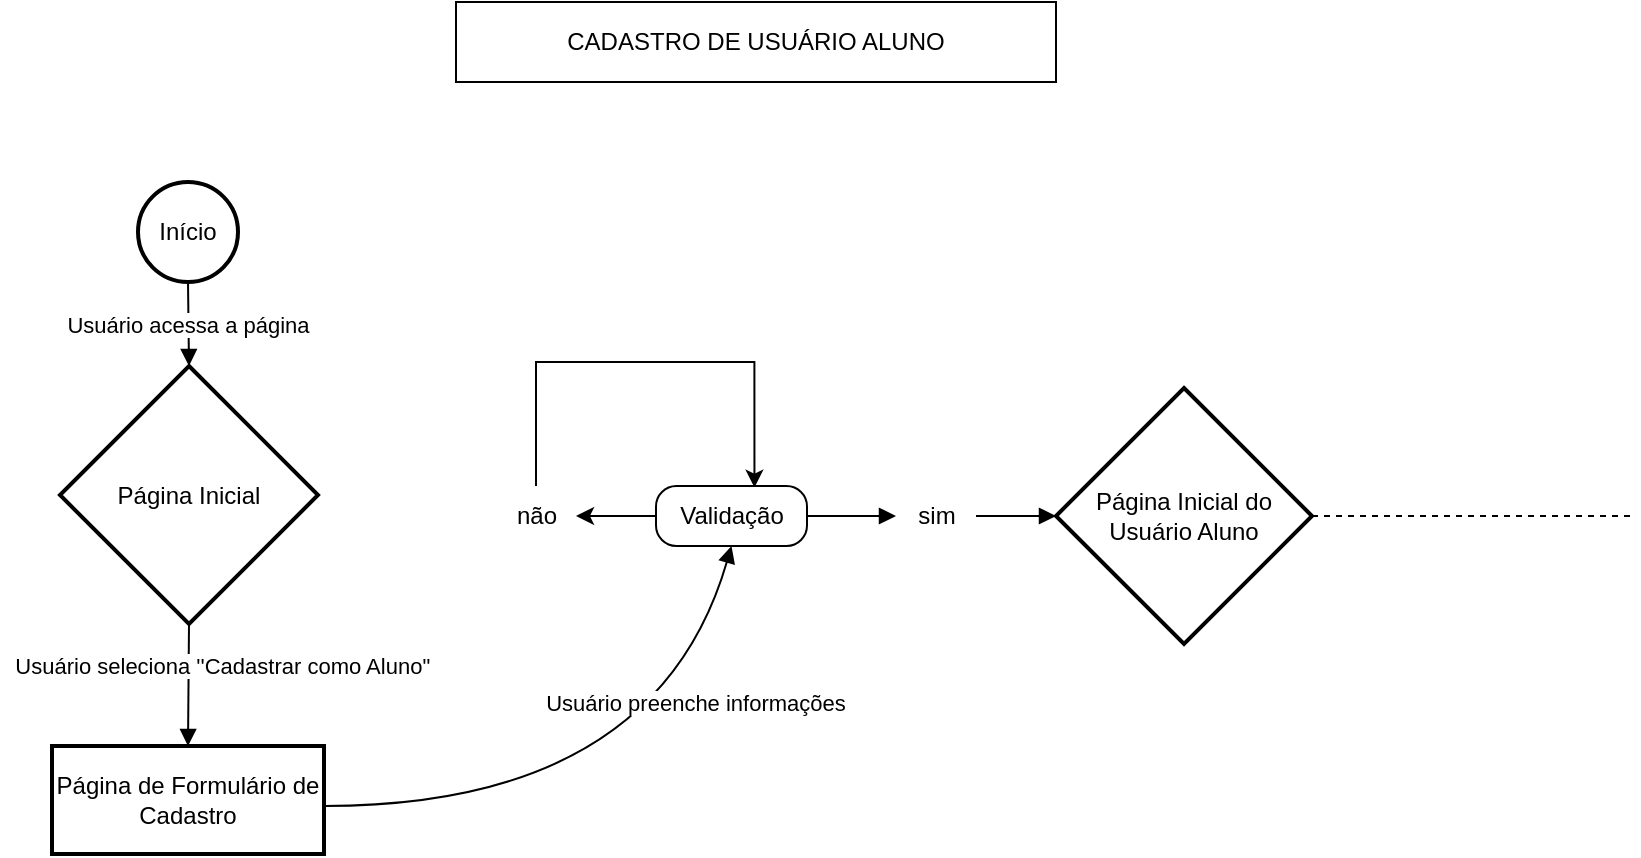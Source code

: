 <mxfile version="26.2.5" pages="5">
  <diagram name="Cadastro de Aluno" id="Kxj-sncLvuSgpgrLd5fi">
    <mxGraphModel dx="875" dy="435" grid="1" gridSize="10" guides="1" tooltips="1" connect="1" arrows="1" fold="1" page="1" pageScale="1" pageWidth="827" pageHeight="1169" math="0" shadow="0">
      <root>
        <mxCell id="0" />
        <mxCell id="1" parent="0" />
        <mxCell id="2" value="Início" style="ellipse;aspect=fixed;strokeWidth=2;whiteSpace=wrap;" parent="1" vertex="1">
          <mxGeometry x="81" y="110" width="50" height="50" as="geometry" />
        </mxCell>
        <mxCell id="3" value="Página Inicial" style="rhombus;strokeWidth=2;whiteSpace=wrap;" parent="1" vertex="1">
          <mxGeometry x="42" y="202" width="129" height="129" as="geometry" />
        </mxCell>
        <mxCell id="4" value="Página de Formulário de Cadastro" style="whiteSpace=wrap;strokeWidth=2;" parent="1" vertex="1">
          <mxGeometry x="38" y="392" width="136" height="54" as="geometry" />
        </mxCell>
        <mxCell id="5" value="Página Inicial do Usuário Aluno" style="rhombus;strokeWidth=2;whiteSpace=wrap;" parent="1" vertex="1">
          <mxGeometry x="540" y="213" width="128" height="128" as="geometry" />
        </mxCell>
        <mxCell id="10" value="Usuário acessa a página" style="curved=1;startArrow=none;endArrow=block;exitX=0.5;exitY=1;entryX=0.5;entryY=0;" parent="1" source="2" target="3" edge="1">
          <mxGeometry relative="1" as="geometry">
            <Array as="points" />
          </mxGeometry>
        </mxCell>
        <mxCell id="11" value="  Usuário seleciona &#39;&#39;Cadastrar como Aluno&quot;" style="curved=1;startArrow=none;endArrow=block;exitX=0.5;exitY=1;entryX=0.5;entryY=0;exitDx=0;exitDy=0;entryDx=0;entryDy=0;" parent="1" source="3" target="4" edge="1">
          <mxGeometry x="-0.323" y="14" relative="1" as="geometry">
            <Array as="points" />
            <mxPoint as="offset" />
          </mxGeometry>
        </mxCell>
        <mxCell id="1JzqEaPt0f89XTtrBWNc-18" value="" style="curved=1;startArrow=none;endArrow=block;entryX=0.5;entryY=1;entryDx=0;entryDy=0;" edge="1" parent="1" target="1JzqEaPt0f89XTtrBWNc-16">
          <mxGeometry x="-0.729" y="1" relative="1" as="geometry">
            <Array as="points">
              <mxPoint x="340" y="422" />
            </Array>
            <mxPoint x="174" y="422" as="sourcePoint" />
            <mxPoint x="340" y="342" as="targetPoint" />
            <mxPoint as="offset" />
          </mxGeometry>
        </mxCell>
        <mxCell id="1JzqEaPt0f89XTtrBWNc-32" style="edgeStyle=orthogonalEdgeStyle;rounded=0;orthogonalLoop=1;jettySize=auto;html=1;entryX=0.652;entryY=0.027;entryDx=0;entryDy=0;entryPerimeter=0;" edge="1" parent="1" source="1JzqEaPt0f89XTtrBWNc-35" target="1JzqEaPt0f89XTtrBWNc-16">
          <mxGeometry relative="1" as="geometry">
            <mxPoint x="410" y="230" as="targetPoint" />
            <mxPoint x="350" y="230" as="sourcePoint" />
            <Array as="points">
              <mxPoint x="280" y="277" />
              <mxPoint x="280" y="200" />
              <mxPoint x="389" y="200" />
            </Array>
          </mxGeometry>
        </mxCell>
        <mxCell id="1JzqEaPt0f89XTtrBWNc-38" style="edgeStyle=orthogonalEdgeStyle;rounded=0;orthogonalLoop=1;jettySize=auto;html=1;exitX=0;exitY=0.5;exitDx=0;exitDy=0;" edge="1" parent="1" source="1JzqEaPt0f89XTtrBWNc-16" target="1JzqEaPt0f89XTtrBWNc-35">
          <mxGeometry relative="1" as="geometry" />
        </mxCell>
        <mxCell id="1JzqEaPt0f89XTtrBWNc-16" value="Validação" style="rounded=1;whiteSpace=wrap;html=1;arcSize=34;" vertex="1" parent="1">
          <mxGeometry x="340" y="262" width="75.5" height="30" as="geometry" />
        </mxCell>
        <mxCell id="12" value="Usuário preenche informações" style="startArrow=none;endArrow=block;entryX=0;entryY=0.5;entryDx=0;entryDy=0;exitX=1;exitY=0.5;exitDx=0;exitDy=0;" parent="1" source="1JzqEaPt0f89XTtrBWNc-33" target="5" edge="1">
          <mxGeometry x="-1" y="-168" relative="1" as="geometry">
            <mxPoint x="157" y="682" as="sourcePoint" />
            <mxPoint x="89" y="752" as="targetPoint" />
            <mxPoint x="-140" y="-75" as="offset" />
          </mxGeometry>
        </mxCell>
        <mxCell id="1JzqEaPt0f89XTtrBWNc-26" value="CADASTRO DE USUÁRIO ALUNO" style="rounded=0;whiteSpace=wrap;html=1;" vertex="1" parent="1">
          <mxGeometry x="240" y="20" width="300" height="40" as="geometry" />
        </mxCell>
        <mxCell id="1JzqEaPt0f89XTtrBWNc-34" value="" style="startArrow=none;endArrow=block;exitX=1;exitY=0.5;exitDx=0;exitDy=0;" edge="1" parent="1" source="1JzqEaPt0f89XTtrBWNc-16" target="1JzqEaPt0f89XTtrBWNc-33">
          <mxGeometry x="-1" y="-142" relative="1" as="geometry">
            <mxPoint x="416" y="277" as="sourcePoint" />
            <mxPoint x="510" y="277" as="targetPoint" />
            <mxPoint x="-95" y="-37" as="offset" />
          </mxGeometry>
        </mxCell>
        <mxCell id="1JzqEaPt0f89XTtrBWNc-33" value="sim" style="text;html=1;align=center;verticalAlign=middle;resizable=0;points=[];autosize=1;strokeColor=none;fillColor=none;" vertex="1" parent="1">
          <mxGeometry x="460" y="262" width="40" height="30" as="geometry" />
        </mxCell>
        <mxCell id="1JzqEaPt0f89XTtrBWNc-35" value="não" style="text;html=1;align=center;verticalAlign=middle;resizable=0;points=[];autosize=1;strokeColor=none;fillColor=none;" vertex="1" parent="1">
          <mxGeometry x="260" y="262" width="40" height="30" as="geometry" />
        </mxCell>
        <mxCell id="1JzqEaPt0f89XTtrBWNc-39" value="" style="endArrow=none;dashed=1;html=1;rounded=0;exitX=1;exitY=0.5;exitDx=0;exitDy=0;" edge="1" parent="1" source="5">
          <mxGeometry width="50" height="50" relative="1" as="geometry">
            <mxPoint x="680" y="280" as="sourcePoint" />
            <mxPoint x="830" y="277" as="targetPoint" />
          </mxGeometry>
        </mxCell>
      </root>
    </mxGraphModel>
  </diagram>
  <diagram id="wWL2TRv_bGHHRniBf4mK" name="Inscrição em Projeto (Aluno)">
    <mxGraphModel dx="955" dy="475" grid="1" gridSize="10" guides="1" tooltips="1" connect="1" arrows="1" fold="1" page="1" pageScale="1" pageWidth="827" pageHeight="1169" math="0" shadow="0">
      <root>
        <mxCell id="0" />
        <mxCell id="1" parent="0" />
        <mxCell id="kNd7Pl2Y7C9tZ3G847ne-2" value="" style="endArrow=none;dashed=1;html=1;rounded=0;" edge="1" parent="1">
          <mxGeometry width="50" height="50" relative="1" as="geometry">
            <mxPoint x="140" y="160" as="sourcePoint" />
            <mxPoint x="140" y="120" as="targetPoint" />
          </mxGeometry>
        </mxCell>
        <mxCell id="kNd7Pl2Y7C9tZ3G847ne-6" value="" style="edgeStyle=orthogonalEdgeStyle;rounded=0;orthogonalLoop=1;jettySize=auto;html=1;" edge="1" parent="1" source="kNd7Pl2Y7C9tZ3G847ne-3">
          <mxGeometry relative="1" as="geometry">
            <mxPoint x="140" y="210" as="targetPoint" />
          </mxGeometry>
        </mxCell>
        <mxCell id="kNd7Pl2Y7C9tZ3G847ne-3" value="Aluno faz login" style="text;html=1;align=center;verticalAlign=middle;resizable=0;points=[];autosize=1;strokeColor=none;fillColor=none;" vertex="1" parent="1">
          <mxGeometry x="90" y="160" width="100" height="30" as="geometry" />
        </mxCell>
        <mxCell id="kNd7Pl2Y7C9tZ3G847ne-9" value="" style="edgeStyle=orthogonalEdgeStyle;rounded=0;orthogonalLoop=1;jettySize=auto;html=1;" edge="1" parent="1" source="kNd7Pl2Y7C9tZ3G847ne-10" target="kNd7Pl2Y7C9tZ3G847ne-8">
          <mxGeometry relative="1" as="geometry" />
        </mxCell>
        <mxCell id="kNd7Pl2Y7C9tZ3G847ne-7" value="Página Inicial do Usuário Aluno" style="rounded=0;whiteSpace=wrap;html=1;" vertex="1" parent="1">
          <mxGeometry x="80" y="210" width="120" height="60" as="geometry" />
        </mxCell>
        <mxCell id="kNd7Pl2Y7C9tZ3G847ne-16" value="" style="edgeStyle=orthogonalEdgeStyle;rounded=0;orthogonalLoop=1;jettySize=auto;html=1;" edge="1" parent="1" source="kNd7Pl2Y7C9tZ3G847ne-8" target="kNd7Pl2Y7C9tZ3G847ne-14">
          <mxGeometry relative="1" as="geometry" />
        </mxCell>
        <mxCell id="kNd7Pl2Y7C9tZ3G847ne-8" value="Página de Projetos" style="whiteSpace=wrap;html=1;rounded=0;" vertex="1" parent="1">
          <mxGeometry x="80" y="350" width="120" height="60" as="geometry" />
        </mxCell>
        <mxCell id="kNd7Pl2Y7C9tZ3G847ne-11" value="" style="edgeStyle=orthogonalEdgeStyle;rounded=0;orthogonalLoop=1;jettySize=auto;html=1;" edge="1" parent="1" source="kNd7Pl2Y7C9tZ3G847ne-7" target="kNd7Pl2Y7C9tZ3G847ne-10">
          <mxGeometry relative="1" as="geometry">
            <mxPoint x="140" y="270" as="sourcePoint" />
            <mxPoint x="140" y="350" as="targetPoint" />
          </mxGeometry>
        </mxCell>
        <mxCell id="kNd7Pl2Y7C9tZ3G847ne-10" value="Aluno clica em &quot;Projetos&quot;" style="text;html=1;align=center;verticalAlign=middle;resizable=0;points=[];autosize=1;strokeColor=none;fillColor=none;" vertex="1" parent="1">
          <mxGeometry x="60" y="290" width="160" height="30" as="geometry" />
        </mxCell>
        <mxCell id="kNd7Pl2Y7C9tZ3G847ne-18" value="" style="edgeStyle=orthogonalEdgeStyle;rounded=0;orthogonalLoop=1;jettySize=auto;html=1;" edge="1" parent="1" source="kNd7Pl2Y7C9tZ3G847ne-14" target="kNd7Pl2Y7C9tZ3G847ne-17">
          <mxGeometry relative="1" as="geometry" />
        </mxCell>
        <mxCell id="kNd7Pl2Y7C9tZ3G847ne-14" value="Aluno seleciona um projeto na lista" style="text;strokeColor=none;align=center;fillColor=none;html=1;verticalAlign=middle;whiteSpace=wrap;rounded=0;" vertex="1" parent="1">
          <mxGeometry x="85" y="450" width="110" height="30" as="geometry" />
        </mxCell>
        <mxCell id="kNd7Pl2Y7C9tZ3G847ne-20" value="" style="edgeStyle=orthogonalEdgeStyle;rounded=0;orthogonalLoop=1;jettySize=auto;html=1;" edge="1" parent="1" source="kNd7Pl2Y7C9tZ3G847ne-17" target="kNd7Pl2Y7C9tZ3G847ne-19">
          <mxGeometry relative="1" as="geometry" />
        </mxCell>
        <mxCell id="kNd7Pl2Y7C9tZ3G847ne-17" value="Página do projeto" style="whiteSpace=wrap;html=1;" vertex="1" parent="1">
          <mxGeometry x="290" y="435" width="120" height="60" as="geometry" />
        </mxCell>
        <mxCell id="kNd7Pl2Y7C9tZ3G847ne-22" style="edgeStyle=orthogonalEdgeStyle;rounded=0;orthogonalLoop=1;jettySize=auto;html=1;entryX=0.5;entryY=1;entryDx=0;entryDy=0;" edge="1" parent="1" source="kNd7Pl2Y7C9tZ3G847ne-19" target="kNd7Pl2Y7C9tZ3G847ne-21">
          <mxGeometry relative="1" as="geometry" />
        </mxCell>
        <mxCell id="kNd7Pl2Y7C9tZ3G847ne-19" value="Aluno clica em &quot;Inscrever-se&quot;" style="text;html=1;align=center;verticalAlign=middle;resizable=0;points=[];autosize=1;strokeColor=none;fillColor=none;" vertex="1" parent="1">
          <mxGeometry x="260" y="380" width="180" height="30" as="geometry" />
        </mxCell>
        <mxCell id="kNd7Pl2Y7C9tZ3G847ne-26" value="" style="edgeStyle=orthogonalEdgeStyle;rounded=0;orthogonalLoop=1;jettySize=auto;html=1;" edge="1" parent="1" source="kNd7Pl2Y7C9tZ3G847ne-27" target="kNd7Pl2Y7C9tZ3G847ne-25">
          <mxGeometry relative="1" as="geometry" />
        </mxCell>
        <mxCell id="kNd7Pl2Y7C9tZ3G847ne-30" value="" style="edgeStyle=orthogonalEdgeStyle;rounded=0;orthogonalLoop=1;jettySize=auto;html=1;" edge="1" parent="1" source="kNd7Pl2Y7C9tZ3G847ne-21" target="kNd7Pl2Y7C9tZ3G847ne-29">
          <mxGeometry relative="1" as="geometry">
            <Array as="points">
              <mxPoint x="298" y="250" />
              <mxPoint x="298" y="250" />
            </Array>
          </mxGeometry>
        </mxCell>
        <mxCell id="kNd7Pl2Y7C9tZ3G847ne-21" value="validação&lt;div&gt;&lt;br&gt;&lt;/div&gt;&lt;div&gt;Instituição do aluno é compatível com o projeto?&lt;/div&gt;" style="rounded=1;whiteSpace=wrap;html=1;" vertex="1" parent="1">
          <mxGeometry x="277.5" y="275" width="145" height="60" as="geometry" />
        </mxCell>
        <mxCell id="kNd7Pl2Y7C9tZ3G847ne-24" value="" style="endArrow=none;dashed=1;html=1;dashPattern=1 3;strokeWidth=2;rounded=0;" edge="1" parent="1">
          <mxGeometry width="50" height="50" relative="1" as="geometry">
            <mxPoint x="300" y="300" as="sourcePoint" />
            <mxPoint x="400" y="300" as="targetPoint" />
          </mxGeometry>
        </mxCell>
        <mxCell id="kNd7Pl2Y7C9tZ3G847ne-25" value="Página do projeto com acesso as informações" style="whiteSpace=wrap;html=1;rounded=1;" vertex="1" parent="1">
          <mxGeometry x="550" y="275" width="120" height="60" as="geometry" />
        </mxCell>
        <mxCell id="kNd7Pl2Y7C9tZ3G847ne-28" value="" style="edgeStyle=orthogonalEdgeStyle;rounded=0;orthogonalLoop=1;jettySize=auto;html=1;" edge="1" parent="1" source="kNd7Pl2Y7C9tZ3G847ne-21" target="kNd7Pl2Y7C9tZ3G847ne-27">
          <mxGeometry relative="1" as="geometry">
            <mxPoint x="350" y="275" as="sourcePoint" />
            <mxPoint x="350" y="195" as="targetPoint" />
          </mxGeometry>
        </mxCell>
        <mxCell id="kNd7Pl2Y7C9tZ3G847ne-27" value="sim" style="text;html=1;align=center;verticalAlign=middle;resizable=0;points=[];autosize=1;strokeColor=none;fillColor=none;" vertex="1" parent="1">
          <mxGeometry x="470" y="290" width="40" height="30" as="geometry" />
        </mxCell>
        <mxCell id="kNd7Pl2Y7C9tZ3G847ne-31" style="edgeStyle=orthogonalEdgeStyle;rounded=0;orthogonalLoop=1;jettySize=auto;html=1;entryX=0.75;entryY=0;entryDx=0;entryDy=0;" edge="1" parent="1" source="kNd7Pl2Y7C9tZ3G847ne-29" target="kNd7Pl2Y7C9tZ3G847ne-21">
          <mxGeometry relative="1" as="geometry">
            <mxPoint x="380" y="240" as="targetPoint" />
            <Array as="points">
              <mxPoint x="298" y="140" />
              <mxPoint x="386" y="140" />
            </Array>
          </mxGeometry>
        </mxCell>
        <mxCell id="kNd7Pl2Y7C9tZ3G847ne-29" value="não" style="text;html=1;align=center;verticalAlign=middle;resizable=0;points=[];autosize=1;strokeColor=none;fillColor=none;" vertex="1" parent="1">
          <mxGeometry x="277.5" y="150" width="40" height="30" as="geometry" />
        </mxCell>
        <mxCell id="kNd7Pl2Y7C9tZ3G847ne-32" value="INSCRIÇÃO EM PROJETO (ALUNO)" style="rounded=0;whiteSpace=wrap;html=1;" vertex="1" parent="1">
          <mxGeometry x="240" y="60" width="200" height="40" as="geometry" />
        </mxCell>
      </root>
    </mxGraphModel>
  </diagram>
  <diagram name="Criação de Projeto (Orientador)" id="y9KebrOe-tO6__N8rVpo">
    <mxGraphModel dx="1000" dy="497" grid="1" gridSize="10" guides="1" tooltips="1" connect="1" arrows="1" fold="1" page="1" pageScale="1" pageWidth="827" pageHeight="1169" math="0" shadow="0">
      <root>
        <mxCell id="n1pVTzIttGPscCmK2Lhh-0" />
        <mxCell id="n1pVTzIttGPscCmK2Lhh-1" parent="n1pVTzIttGPscCmK2Lhh-0" />
        <mxCell id="n1pVTzIttGPscCmK2Lhh-2" value="" style="endArrow=none;dashed=1;html=1;rounded=0;" edge="1" parent="n1pVTzIttGPscCmK2Lhh-1">
          <mxGeometry width="50" height="50" relative="1" as="geometry">
            <mxPoint x="199" y="170" as="sourcePoint" />
            <mxPoint x="199" y="130" as="targetPoint" />
          </mxGeometry>
        </mxCell>
        <mxCell id="n1pVTzIttGPscCmK2Lhh-3" value="" style="edgeStyle=orthogonalEdgeStyle;rounded=0;orthogonalLoop=1;jettySize=auto;html=1;" edge="1" parent="n1pVTzIttGPscCmK2Lhh-1" source="n1pVTzIttGPscCmK2Lhh-4">
          <mxGeometry relative="1" as="geometry">
            <mxPoint x="199" y="220" as="targetPoint" />
          </mxGeometry>
        </mxCell>
        <mxCell id="n1pVTzIttGPscCmK2Lhh-4" value="Orientador faz login" style="text;html=1;align=center;verticalAlign=middle;resizable=0;points=[];autosize=1;strokeColor=none;fillColor=none;" vertex="1" parent="n1pVTzIttGPscCmK2Lhh-1">
          <mxGeometry x="134" y="170" width="130" height="30" as="geometry" />
        </mxCell>
        <mxCell id="n1pVTzIttGPscCmK2Lhh-5" value="" style="edgeStyle=orthogonalEdgeStyle;rounded=0;orthogonalLoop=1;jettySize=auto;html=1;" edge="1" parent="n1pVTzIttGPscCmK2Lhh-1" source="n1pVTzIttGPscCmK2Lhh-10" target="n1pVTzIttGPscCmK2Lhh-8">
          <mxGeometry relative="1" as="geometry" />
        </mxCell>
        <mxCell id="n1pVTzIttGPscCmK2Lhh-6" value="Página Inicial do Usuário Orientador" style="rounded=0;whiteSpace=wrap;html=1;" vertex="1" parent="n1pVTzIttGPscCmK2Lhh-1">
          <mxGeometry x="139" y="220" width="120" height="60" as="geometry" />
        </mxCell>
        <mxCell id="n1pVTzIttGPscCmK2Lhh-7" value="" style="edgeStyle=orthogonalEdgeStyle;rounded=0;orthogonalLoop=1;jettySize=auto;html=1;" edge="1" parent="n1pVTzIttGPscCmK2Lhh-1" source="n1pVTzIttGPscCmK2Lhh-8" target="n1pVTzIttGPscCmK2Lhh-12">
          <mxGeometry relative="1" as="geometry" />
        </mxCell>
        <mxCell id="n1pVTzIttGPscCmK2Lhh-8" value="Página de Formulário para criar novo projeto" style="whiteSpace=wrap;html=1;rounded=0;" vertex="1" parent="n1pVTzIttGPscCmK2Lhh-1">
          <mxGeometry x="139" y="360" width="120" height="60" as="geometry" />
        </mxCell>
        <mxCell id="n1pVTzIttGPscCmK2Lhh-9" value="" style="edgeStyle=orthogonalEdgeStyle;rounded=0;orthogonalLoop=1;jettySize=auto;html=1;" edge="1" parent="n1pVTzIttGPscCmK2Lhh-1" source="n1pVTzIttGPscCmK2Lhh-6" target="n1pVTzIttGPscCmK2Lhh-10">
          <mxGeometry relative="1" as="geometry">
            <mxPoint x="199" y="280" as="sourcePoint" />
            <mxPoint x="199" y="360" as="targetPoint" />
          </mxGeometry>
        </mxCell>
        <mxCell id="n1pVTzIttGPscCmK2Lhh-10" value="Orientador clica em &quot;Novo Projeto&quot;" style="text;html=1;align=center;verticalAlign=middle;resizable=0;points=[];autosize=1;strokeColor=none;fillColor=none;" vertex="1" parent="n1pVTzIttGPscCmK2Lhh-1">
          <mxGeometry x="94" y="300" width="210" height="30" as="geometry" />
        </mxCell>
        <mxCell id="n1pVTzIttGPscCmK2Lhh-12" value="Orientador preenche formulário" style="text;strokeColor=none;align=center;fillColor=none;html=1;verticalAlign=middle;whiteSpace=wrap;rounded=0;" vertex="1" parent="n1pVTzIttGPscCmK2Lhh-1">
          <mxGeometry x="144" y="460" width="110" height="30" as="geometry" />
        </mxCell>
        <mxCell id="n1pVTzIttGPscCmK2Lhh-26" value="CRIAÇÃO DE PROJETO&lt;div&gt;(ORIENTADOR)&lt;/div&gt;" style="rounded=0;whiteSpace=wrap;html=1;" vertex="1" parent="n1pVTzIttGPscCmK2Lhh-1">
          <mxGeometry x="240" y="60" width="200" height="40" as="geometry" />
        </mxCell>
        <mxCell id="CuNflscjJhLv4EZ2he9_-2" value="" style="edgeStyle=orthogonalEdgeStyle;rounded=0;orthogonalLoop=1;jettySize=auto;html=1;" edge="1" parent="n1pVTzIttGPscCmK2Lhh-1" source="n1pVTzIttGPscCmK2Lhh-12" target="CuNflscjJhLv4EZ2he9_-1">
          <mxGeometry relative="1" as="geometry">
            <mxPoint x="254" y="475" as="sourcePoint" />
            <mxPoint x="349" y="475" as="targetPoint" />
          </mxGeometry>
        </mxCell>
        <mxCell id="CuNflscjJhLv4EZ2he9_-3" style="edgeStyle=orthogonalEdgeStyle;rounded=0;orthogonalLoop=1;jettySize=auto;html=1;exitX=0.5;exitY=0;exitDx=0;exitDy=0;entryX=1;entryY=0.5;entryDx=0;entryDy=0;" edge="1" parent="n1pVTzIttGPscCmK2Lhh-1" source="CuNflscjJhLv4EZ2he9_-4" target="n1pVTzIttGPscCmK2Lhh-6">
          <mxGeometry relative="1" as="geometry">
            <Array as="points">
              <mxPoint x="374" y="250" />
            </Array>
          </mxGeometry>
        </mxCell>
        <mxCell id="CuNflscjJhLv4EZ2he9_-6" value="" style="edgeStyle=orthogonalEdgeStyle;rounded=0;orthogonalLoop=1;jettySize=auto;html=1;" edge="1" parent="n1pVTzIttGPscCmK2Lhh-1" source="CuNflscjJhLv4EZ2he9_-1" target="CuNflscjJhLv4EZ2he9_-4">
          <mxGeometry relative="1" as="geometry" />
        </mxCell>
        <mxCell id="CuNflscjJhLv4EZ2he9_-1" value="Página de confirmação" style="rhombus;whiteSpace=wrap;html=1;" vertex="1" parent="n1pVTzIttGPscCmK2Lhh-1">
          <mxGeometry x="324" y="427.5" width="100" height="95" as="geometry" />
        </mxCell>
        <mxCell id="CuNflscjJhLv4EZ2he9_-4" value="Operação cancelada" style="text;html=1;align=center;verticalAlign=middle;resizable=0;points=[];autosize=1;strokeColor=none;fillColor=none;" vertex="1" parent="n1pVTzIttGPscCmK2Lhh-1">
          <mxGeometry x="309" y="360" width="130" height="30" as="geometry" />
        </mxCell>
        <mxCell id="CuNflscjJhLv4EZ2he9_-10" value="" style="edgeStyle=orthogonalEdgeStyle;rounded=0;orthogonalLoop=1;jettySize=auto;html=1;" edge="1" parent="n1pVTzIttGPscCmK2Lhh-1" source="CuNflscjJhLv4EZ2he9_-7" target="CuNflscjJhLv4EZ2he9_-9">
          <mxGeometry relative="1" as="geometry" />
        </mxCell>
        <mxCell id="CuNflscjJhLv4EZ2he9_-7" value="Operação confirmada" style="text;html=1;align=center;verticalAlign=middle;resizable=0;points=[];autosize=1;strokeColor=none;fillColor=none;" vertex="1" parent="n1pVTzIttGPscCmK2Lhh-1">
          <mxGeometry x="473" y="460" width="140" height="30" as="geometry" />
        </mxCell>
        <mxCell id="CuNflscjJhLv4EZ2he9_-8" value="" style="endArrow=classic;html=1;rounded=0;" edge="1" parent="n1pVTzIttGPscCmK2Lhh-1" target="CuNflscjJhLv4EZ2he9_-7">
          <mxGeometry width="50" height="50" relative="1" as="geometry">
            <mxPoint x="424" y="477.5" as="sourcePoint" />
            <mxPoint x="474" y="427.5" as="targetPoint" />
          </mxGeometry>
        </mxCell>
        <mxCell id="CuNflscjJhLv4EZ2he9_-9" value="Página Inicial do Novo Projeto" style="whiteSpace=wrap;html=1;" vertex="1" parent="n1pVTzIttGPscCmK2Lhh-1">
          <mxGeometry x="483" y="335" width="120" height="60" as="geometry" />
        </mxCell>
        <mxCell id="CuNflscjJhLv4EZ2he9_-14" value="" style="endArrow=none;dashed=1;html=1;rounded=0;" edge="1" parent="n1pVTzIttGPscCmK2Lhh-1">
          <mxGeometry width="50" height="50" relative="1" as="geometry">
            <mxPoint x="603" y="370" as="sourcePoint" />
            <mxPoint x="734" y="370" as="targetPoint" />
          </mxGeometry>
        </mxCell>
      </root>
    </mxGraphModel>
  </diagram>
  <diagram id="UN9iUtHbe0R6VMzgExkJ" name="Entidades e Restrições">
    <mxGraphModel grid="1" page="1" gridSize="10" guides="1" tooltips="1" connect="1" arrows="1" fold="1" pageScale="1" pageWidth="827" pageHeight="1169" math="0" shadow="0">
      <root>
        <mxCell id="0" />
        <mxCell id="1" parent="0" />
        <mxCell id="rthREr-rMwXgmIOKMFvC-1" value="Aluno" style="swimlane;fontStyle=0;childLayout=stackLayout;horizontal=1;startSize=30;horizontalStack=0;resizeParent=1;resizeParentMax=0;resizeLast=0;collapsible=1;marginBottom=0;whiteSpace=wrap;html=1;fillColor=#fff2cc;strokeColor=#d6b656;" parent="1" vertex="1">
          <mxGeometry x="30" y="70" width="140" height="370" as="geometry">
            <mxRectangle x="40" y="90" width="70" height="30" as="alternateBounds" />
          </mxGeometry>
        </mxCell>
        <mxCell id="rthREr-rMwXgmIOKMFvC-3" value="nome" style="text;strokeColor=none;fillColor=none;align=left;verticalAlign=middle;spacingLeft=4;spacingRight=4;overflow=hidden;points=[[0,0.5],[1,0.5]];portConstraint=eastwest;rotatable=0;whiteSpace=wrap;html=1;" parent="rthREr-rMwXgmIOKMFvC-1" vertex="1">
          <mxGeometry y="30" width="140" height="30" as="geometry" />
        </mxCell>
        <mxCell id="rthREr-rMwXgmIOKMFvC-4" value="email" style="text;strokeColor=none;fillColor=none;align=left;verticalAlign=middle;spacingLeft=4;spacingRight=4;overflow=hidden;points=[[0,0.5],[1,0.5]];portConstraint=eastwest;rotatable=0;whiteSpace=wrap;html=1;" parent="rthREr-rMwXgmIOKMFvC-1" vertex="1">
          <mxGeometry y="60" width="140" height="30" as="geometry" />
        </mxCell>
        <mxCell id="rthREr-rMwXgmIOKMFvC-2" value="id_aluno&lt;span style=&quot;white-space: pre;&quot;&gt;&#x9;&lt;/span&gt;" style="text;strokeColor=none;fillColor=none;align=left;verticalAlign=middle;spacingLeft=4;spacingRight=4;overflow=hidden;points=[[0,0.5],[1,0.5]];portConstraint=eastwest;rotatable=0;whiteSpace=wrap;html=1;" parent="rthREr-rMwXgmIOKMFvC-1" vertex="1">
          <mxGeometry y="90" width="140" height="30" as="geometry" />
        </mxCell>
        <mxCell id="rthREr-rMwXgmIOKMFvC-30" value="senha" style="text;strokeColor=none;fillColor=none;align=left;verticalAlign=middle;spacingLeft=4;spacingRight=4;overflow=hidden;points=[[0,0.5],[1,0.5]];portConstraint=eastwest;rotatable=0;whiteSpace=wrap;html=1;" parent="rthREr-rMwXgmIOKMFvC-1" vertex="1">
          <mxGeometry y="120" width="140" height="30" as="geometry" />
        </mxCell>
        <mxCell id="rthREr-rMwXgmIOKMFvC-28" value="curso" style="text;strokeColor=none;fillColor=none;align=left;verticalAlign=middle;spacingLeft=4;spacingRight=4;overflow=hidden;points=[[0,0.5],[1,0.5]];portConstraint=eastwest;rotatable=0;whiteSpace=wrap;html=1;" parent="rthREr-rMwXgmIOKMFvC-1" vertex="1">
          <mxGeometry y="150" width="140" height="30" as="geometry" />
        </mxCell>
        <mxCell id="rthREr-rMwXgmIOKMFvC-27" value="projetos" style="text;strokeColor=none;fillColor=none;align=left;verticalAlign=middle;spacingLeft=4;spacingRight=4;overflow=hidden;points=[[0,0.5],[1,0.5]];portConstraint=eastwest;rotatable=0;whiteSpace=wrap;html=1;" parent="rthREr-rMwXgmIOKMFvC-1" vertex="1">
          <mxGeometry y="180" width="140" height="30" as="geometry" />
        </mxCell>
        <mxCell id="89KXkux1pFZ6nRGSHGBm-3" value="certificados" style="text;whiteSpace=wrap;html=1;" parent="rthREr-rMwXgmIOKMFvC-1" vertex="1">
          <mxGeometry y="210" width="140" height="40" as="geometry" />
        </mxCell>
        <mxCell id="89KXkux1pFZ6nRGSHGBm-5" value="tarefas" style="text;whiteSpace=wrap;html=1;" parent="rthREr-rMwXgmIOKMFvC-1" vertex="1">
          <mxGeometry y="250" width="140" height="40" as="geometry" />
        </mxCell>
        <mxCell id="89KXkux1pFZ6nRGSHGBm-6" value="feedbacks" style="text;whiteSpace=wrap;html=1;" parent="rthREr-rMwXgmIOKMFvC-1" vertex="1">
          <mxGeometry y="290" width="140" height="40" as="geometry" />
        </mxCell>
        <mxCell id="89KXkux1pFZ6nRGSHGBm-9" value="favoritos" style="text;whiteSpace=wrap;html=1;" parent="rthREr-rMwXgmIOKMFvC-1" vertex="1">
          <mxGeometry y="330" width="140" height="40" as="geometry" />
        </mxCell>
        <mxCell id="rthREr-rMwXgmIOKMFvC-5" value="Nota" style="swimlane;fontStyle=0;childLayout=stackLayout;horizontal=1;startSize=30;horizontalStack=0;resizeParent=1;resizeParentMax=0;resizeLast=0;collapsible=1;marginBottom=0;whiteSpace=wrap;html=1;fillColor=#fff2cc;strokeColor=#d6b656;" parent="1" vertex="1">
          <mxGeometry x="450" y="480" width="140" height="150" as="geometry" />
        </mxCell>
        <mxCell id="rthREr-rMwXgmIOKMFvC-6" value="id_nota" style="text;strokeColor=none;fillColor=none;align=left;verticalAlign=middle;spacingLeft=4;spacingRight=4;overflow=hidden;points=[[0,0.5],[1,0.5]];portConstraint=eastwest;rotatable=0;whiteSpace=wrap;html=1;" parent="rthREr-rMwXgmIOKMFvC-5" vertex="1">
          <mxGeometry y="30" width="140" height="30" as="geometry" />
        </mxCell>
        <mxCell id="rthREr-rMwXgmIOKMFvC-7" value="aluno_id" style="text;strokeColor=none;fillColor=none;align=left;verticalAlign=middle;spacingLeft=4;spacingRight=4;overflow=hidden;points=[[0,0.5],[1,0.5]];portConstraint=eastwest;rotatable=0;whiteSpace=wrap;html=1;" parent="rthREr-rMwXgmIOKMFvC-5" vertex="1">
          <mxGeometry y="60" width="140" height="30" as="geometry" />
        </mxCell>
        <mxCell id="rthREr-rMwXgmIOKMFvC-8" value="tarefas_id" style="text;strokeColor=none;fillColor=none;align=left;verticalAlign=middle;spacingLeft=4;spacingRight=4;overflow=hidden;points=[[0,0.5],[1,0.5]];portConstraint=eastwest;rotatable=0;whiteSpace=wrap;html=1;" parent="rthREr-rMwXgmIOKMFvC-5" vertex="1">
          <mxGeometry y="90" width="140" height="30" as="geometry" />
        </mxCell>
        <mxCell id="rthREr-rMwXgmIOKMFvC-43" value="pontuacao" style="text;strokeColor=none;fillColor=none;align=left;verticalAlign=middle;spacingLeft=4;spacingRight=4;overflow=hidden;points=[[0,0.5],[1,0.5]];portConstraint=eastwest;rotatable=0;whiteSpace=wrap;html=1;" parent="rthREr-rMwXgmIOKMFvC-5" vertex="1">
          <mxGeometry y="120" width="140" height="30" as="geometry" />
        </mxCell>
        <mxCell id="rthREr-rMwXgmIOKMFvC-9" value="Tarefa" style="swimlane;fontStyle=0;childLayout=stackLayout;horizontal=1;startSize=30;horizontalStack=0;resizeParent=1;resizeParentMax=0;resizeLast=0;collapsible=1;marginBottom=0;whiteSpace=wrap;html=1;fillColor=#fff2cc;strokeColor=#d6b656;" parent="1" vertex="1">
          <mxGeometry x="240" y="350" width="140" height="180" as="geometry" />
        </mxCell>
        <mxCell id="rthREr-rMwXgmIOKMFvC-10" value="id_tarefa" style="text;strokeColor=none;fillColor=none;align=left;verticalAlign=middle;spacingLeft=4;spacingRight=4;overflow=hidden;points=[[0,0.5],[1,0.5]];portConstraint=eastwest;rotatable=0;whiteSpace=wrap;html=1;" parent="rthREr-rMwXgmIOKMFvC-9" vertex="1">
          <mxGeometry y="30" width="140" height="30" as="geometry" />
        </mxCell>
        <mxCell id="rthREr-rMwXgmIOKMFvC-41" value="projeto_id&amp;nbsp;&amp;nbsp;" style="text;strokeColor=none;fillColor=none;align=left;verticalAlign=middle;spacingLeft=4;spacingRight=4;overflow=hidden;points=[[0,0.5],[1,0.5]];portConstraint=eastwest;rotatable=0;whiteSpace=wrap;html=1;" parent="rthREr-rMwXgmIOKMFvC-9" vertex="1">
          <mxGeometry y="60" width="140" height="30" as="geometry" />
        </mxCell>
        <mxCell id="rthREr-rMwXgmIOKMFvC-40" value="nome" style="text;strokeColor=none;fillColor=none;align=left;verticalAlign=middle;spacingLeft=4;spacingRight=4;overflow=hidden;points=[[0,0.5],[1,0.5]];portConstraint=eastwest;rotatable=0;whiteSpace=wrap;html=1;" parent="rthREr-rMwXgmIOKMFvC-9" vertex="1">
          <mxGeometry y="90" width="140" height="30" as="geometry" />
        </mxCell>
        <mxCell id="rthREr-rMwXgmIOKMFvC-11" value="descricao" style="text;strokeColor=none;fillColor=none;align=left;verticalAlign=middle;spacingLeft=4;spacingRight=4;overflow=hidden;points=[[0,0.5],[1,0.5]];portConstraint=eastwest;rotatable=0;whiteSpace=wrap;html=1;" parent="rthREr-rMwXgmIOKMFvC-9" vertex="1">
          <mxGeometry y="120" width="140" height="30" as="geometry" />
        </mxCell>
        <mxCell id="rthREr-rMwXgmIOKMFvC-12" value="data_entrega" style="text;strokeColor=none;fillColor=none;align=left;verticalAlign=middle;spacingLeft=4;spacingRight=4;overflow=hidden;points=[[0,0.5],[1,0.5]];portConstraint=eastwest;rotatable=0;whiteSpace=wrap;html=1;" parent="rthREr-rMwXgmIOKMFvC-9" vertex="1">
          <mxGeometry y="150" width="140" height="30" as="geometry" />
        </mxCell>
        <mxCell id="rthREr-rMwXgmIOKMFvC-17" value="Projeto" style="swimlane;fontStyle=0;childLayout=stackLayout;horizontal=1;startSize=30;horizontalStack=0;resizeParent=1;resizeParentMax=0;resizeLast=0;collapsible=1;marginBottom=0;whiteSpace=wrap;html=1;fillColor=#fff2cc;strokeColor=#d6b656;" parent="1" vertex="1">
          <mxGeometry x="450" y="90" width="140" height="360" as="geometry">
            <mxRectangle x="450" y="90" width="80" height="30" as="alternateBounds" />
          </mxGeometry>
        </mxCell>
        <mxCell id="rthREr-rMwXgmIOKMFvC-19" value="nome" style="text;strokeColor=none;fillColor=none;align=left;verticalAlign=middle;spacingLeft=4;spacingRight=4;overflow=hidden;points=[[0,0.5],[1,0.5]];portConstraint=eastwest;rotatable=0;whiteSpace=wrap;html=1;" parent="rthREr-rMwXgmIOKMFvC-17" vertex="1">
          <mxGeometry y="30" width="140" height="30" as="geometry" />
        </mxCell>
        <mxCell id="rthREr-rMwXgmIOKMFvC-36" value="descricao" style="text;strokeColor=none;fillColor=none;align=left;verticalAlign=middle;spacingLeft=4;spacingRight=4;overflow=hidden;points=[[0,0.5],[1,0.5]];portConstraint=eastwest;rotatable=0;whiteSpace=wrap;html=1;" parent="rthREr-rMwXgmIOKMFvC-17" vertex="1">
          <mxGeometry y="60" width="140" height="30" as="geometry" />
        </mxCell>
        <mxCell id="rthREr-rMwXgmIOKMFvC-18" value="id_projeto" style="text;strokeColor=none;fillColor=none;align=left;verticalAlign=middle;spacingLeft=4;spacingRight=4;overflow=hidden;points=[[0,0.5],[1,0.5]];portConstraint=eastwest;rotatable=0;whiteSpace=wrap;html=1;" parent="rthREr-rMwXgmIOKMFvC-17" vertex="1">
          <mxGeometry y="90" width="140" height="30" as="geometry" />
        </mxCell>
        <mxCell id="rthREr-rMwXgmIOKMFvC-34" value="requisitos" style="text;strokeColor=none;fillColor=none;align=left;verticalAlign=middle;spacingLeft=4;spacingRight=4;overflow=hidden;points=[[0,0.5],[1,0.5]];portConstraint=eastwest;rotatable=0;whiteSpace=wrap;html=1;" parent="rthREr-rMwXgmIOKMFvC-17" vertex="1">
          <mxGeometry y="120" width="140" height="30" as="geometry" />
        </mxCell>
        <mxCell id="rthREr-rMwXgmIOKMFvC-35" value="orientador_id" style="text;strokeColor=none;fillColor=none;align=left;verticalAlign=middle;spacingLeft=4;spacingRight=4;overflow=hidden;points=[[0,0.5],[1,0.5]];portConstraint=eastwest;rotatable=0;whiteSpace=wrap;html=1;" parent="rthREr-rMwXgmIOKMFvC-17" vertex="1">
          <mxGeometry y="150" width="140" height="30" as="geometry" />
        </mxCell>
        <mxCell id="rthREr-rMwXgmIOKMFvC-37" value="limite_vagas" style="text;strokeColor=none;fillColor=none;align=left;verticalAlign=middle;spacingLeft=4;spacingRight=4;overflow=hidden;points=[[0,0.5],[1,0.5]];portConstraint=eastwest;rotatable=0;whiteSpace=wrap;html=1;" parent="rthREr-rMwXgmIOKMFvC-17" vertex="1">
          <mxGeometry y="180" width="140" height="30" as="geometry" />
        </mxCell>
        <mxCell id="rthREr-rMwXgmIOKMFvC-20" value="certificado" style="text;strokeColor=none;fillColor=none;align=left;verticalAlign=middle;spacingLeft=4;spacingRight=4;overflow=hidden;points=[[0,0.5],[1,0.5]];portConstraint=eastwest;rotatable=0;whiteSpace=wrap;html=1;" parent="rthREr-rMwXgmIOKMFvC-17" vertex="1">
          <mxGeometry y="210" width="140" height="30" as="geometry" />
        </mxCell>
        <mxCell id="89KXkux1pFZ6nRGSHGBm-11" value="data_inicio" style="text;whiteSpace=wrap;html=1;" parent="rthREr-rMwXgmIOKMFvC-17" vertex="1">
          <mxGeometry y="240" width="140" height="40" as="geometry" />
        </mxCell>
        <mxCell id="89KXkux1pFZ6nRGSHGBm-16" value="data_fim" style="text;whiteSpace=wrap;html=1;" parent="rthREr-rMwXgmIOKMFvC-17" vertex="1">
          <mxGeometry y="280" width="140" height="40" as="geometry" />
        </mxCell>
        <mxCell id="89KXkux1pFZ6nRGSHGBm-17" value="alunos" style="text;whiteSpace=wrap;html=1;" parent="rthREr-rMwXgmIOKMFvC-17" vertex="1">
          <mxGeometry y="320" width="140" height="40" as="geometry" />
        </mxCell>
        <mxCell id="rthREr-rMwXgmIOKMFvC-21" value="Orientador" style="swimlane;fontStyle=0;childLayout=stackLayout;horizontal=1;startSize=30;horizontalStack=0;resizeParent=1;resizeParentMax=0;resizeLast=0;collapsible=1;marginBottom=0;whiteSpace=wrap;html=1;fillColor=#fff2cc;strokeColor=#d6b656;align=left;" parent="1" vertex="1">
          <mxGeometry x="240" y="70" width="140" height="220" as="geometry">
            <mxRectangle x="230" y="90" width="100" height="30" as="alternateBounds" />
          </mxGeometry>
        </mxCell>
        <mxCell id="rthREr-rMwXgmIOKMFvC-23" value="nome" style="text;strokeColor=none;fillColor=none;align=left;verticalAlign=middle;spacingLeft=4;spacingRight=4;overflow=hidden;points=[[0,0.5],[1,0.5]];portConstraint=eastwest;rotatable=0;whiteSpace=wrap;html=1;" parent="rthREr-rMwXgmIOKMFvC-21" vertex="1">
          <mxGeometry y="30" width="140" height="30" as="geometry" />
        </mxCell>
        <mxCell id="rthREr-rMwXgmIOKMFvC-32" value="email" style="text;strokeColor=none;fillColor=none;align=left;verticalAlign=middle;spacingLeft=4;spacingRight=4;overflow=hidden;points=[[0,0.5],[1,0.5]];portConstraint=eastwest;rotatable=0;whiteSpace=wrap;html=1;" parent="rthREr-rMwXgmIOKMFvC-21" vertex="1">
          <mxGeometry y="60" width="140" height="30" as="geometry" />
        </mxCell>
        <mxCell id="rthREr-rMwXgmIOKMFvC-22" value="id_orientador" style="text;strokeColor=none;fillColor=none;align=left;verticalAlign=middle;spacingLeft=4;spacingRight=4;overflow=hidden;points=[[0,0.5],[1,0.5]];portConstraint=eastwest;rotatable=0;whiteSpace=wrap;html=1;" parent="rthREr-rMwXgmIOKMFvC-21" vertex="1">
          <mxGeometry y="90" width="140" height="30" as="geometry" />
        </mxCell>
        <mxCell id="rthREr-rMwXgmIOKMFvC-31" value="senha" style="text;strokeColor=none;fillColor=none;align=left;verticalAlign=middle;spacingLeft=4;spacingRight=4;overflow=hidden;points=[[0,0.5],[1,0.5]];portConstraint=eastwest;rotatable=0;whiteSpace=wrap;html=1;" parent="rthREr-rMwXgmIOKMFvC-21" vertex="1">
          <mxGeometry y="120" width="140" height="30" as="geometry" />
        </mxCell>
        <mxCell id="89KXkux1pFZ6nRGSHGBm-1" value="&amp;nbsp;projetos_id" style="text;html=1;align=left;verticalAlign=middle;resizable=0;points=[];autosize=1;strokeColor=none;fillColor=none;" parent="rthREr-rMwXgmIOKMFvC-21" vertex="1">
          <mxGeometry y="150" width="140" height="30" as="geometry" />
        </mxCell>
        <mxCell id="89KXkux1pFZ6nRGSHGBm-10" value="favoritos" style="text;whiteSpace=wrap;html=1;" parent="rthREr-rMwXgmIOKMFvC-21" vertex="1">
          <mxGeometry y="180" width="140" height="40" as="geometry" />
        </mxCell>
        <mxCell id="rthREr-rMwXgmIOKMFvC-45" value="&lt;b&gt;Relacionamentos&lt;/b&gt;&lt;div&gt;&lt;br&gt;&lt;/div&gt;&lt;div&gt;&lt;table&gt;&lt;tbody&gt;&lt;tr&gt;&lt;td&gt;&lt;strong data-end=&quot;1369&quot; data-start=&quot;1346&quot;&gt;Aluno 1:N Inscrição&lt;/strong&gt;&lt;/td&gt;&lt;/tr&gt;&lt;/tbody&gt;&lt;/table&gt;&lt;br&gt;&lt;table&gt;&lt;tbody&gt;&lt;tr&gt;&lt;td&gt;&lt;table&gt;&lt;tbody&gt;&lt;tr&gt;&lt;td&gt;&lt;strong data-end=&quot;1536&quot; data-start=&quot;1511&quot;&gt;Projeto 1:N Inscrição&lt;br&gt;&lt;br&gt;&lt;/strong&gt;&lt;/td&gt;&lt;/tr&gt;&lt;/tbody&gt;&lt;/table&gt;&lt;table&gt;&lt;tbody&gt;&lt;tr&gt;&lt;td&gt;&lt;table&gt;&lt;tbody&gt;&lt;tr&gt;&lt;td&gt;&lt;strong data-end=&quot;1699&quot; data-start=&quot;1673&quot;&gt;Orientador 1:N Projeto&lt;br&gt;&lt;br&gt;&lt;/strong&gt;&lt;/td&gt;&lt;/tr&gt;&lt;/tbody&gt;&lt;/table&gt;&lt;table&gt;&lt;tbody&gt;&lt;tr&gt;&lt;td&gt;&lt;table&gt;&lt;tbody&gt;&lt;tr&gt;&lt;td&gt;&lt;strong data-end=&quot;1845&quot; data-start=&quot;1823&quot;&gt;Projeto 1:N Tarefa&lt;br&gt;&lt;br&gt;&lt;/strong&gt;&lt;/td&gt;&lt;/tr&gt;&lt;/tbody&gt;&lt;/table&gt;&lt;table&gt;&lt;tbody&gt;&lt;tr&gt;&lt;td&gt;&lt;table&gt;&lt;tbody&gt;&lt;tr&gt;&lt;td&gt;&lt;strong data-end=&quot;1982&quot; data-start=&quot;1963&quot;&gt;Tarefa 1:N Nota&lt;br&gt;&lt;br&gt;&lt;/strong&gt;&lt;/td&gt;&lt;/tr&gt;&lt;/tbody&gt;&lt;/table&gt;&lt;table&gt;&lt;tbody&gt;&lt;tr&gt;&lt;td&gt;&lt;table&gt;&lt;tbody&gt;&lt;tr&gt;&lt;td&gt;&lt;strong data-end=&quot;2147&quot; data-start=&quot;2129&quot;&gt;Aluno 1:N Nota&lt;/strong&gt;&lt;/td&gt;&lt;/tr&gt;&lt;/tbody&gt;&lt;/table&gt;&lt;table&gt;&lt;tbody&gt;&lt;tr&gt;&lt;td&gt;&lt;/td&gt;&lt;/tr&gt;&lt;/tbody&gt;&lt;/table&gt;&lt;/td&gt;&lt;/tr&gt;&lt;/tbody&gt;&lt;/table&gt;&lt;/td&gt;&lt;/tr&gt;&lt;/tbody&gt;&lt;/table&gt;&lt;/td&gt;&lt;/tr&gt;&lt;/tbody&gt;&lt;/table&gt;&lt;/td&gt;&lt;/tr&gt;&lt;/tbody&gt;&lt;/table&gt;&lt;/td&gt;&lt;/tr&gt;&lt;/tbody&gt;&lt;/table&gt;&lt;/div&gt;" style="text;html=1;align=center;verticalAlign=middle;resizable=0;points=[];autosize=1;strokeColor=none;fillColor=none;" parent="1" vertex="1">
          <mxGeometry x="900" y="310" width="170" height="260" as="geometry" />
        </mxCell>
        <mxCell id="rthREr-rMwXgmIOKMFvC-46" value="&lt;b&gt;Restrições&lt;/b&gt;&lt;div&gt;&lt;b&gt;&lt;br&gt;&lt;/b&gt;&lt;/div&gt;&lt;div&gt;Um aluno pode se inscrever em vários projetos. &lt;br&gt;&lt;strong data-end=&quot;1446&quot; data-start=&quot;1433&quot;&gt;Restrição&lt;/strong&gt;: só pode se inscrever em projetos da &lt;strong data-end=&quot;1505&quot; data-start=&quot;1484&quot;&gt;mesma instituição&lt;/strong&gt;.&lt;/div&gt;&lt;div&gt;&lt;b&gt;&lt;br&gt;&lt;/b&gt;&lt;/div&gt;&lt;div&gt;Um projeto pode ter várias inscrições. &lt;br&gt;&lt;strong data-end=&quot;1603&quot; data-start=&quot;1590&quot;&gt;Restrição&lt;/strong&gt;: número de inscritos não pode ultrapassar o &lt;strong data-end=&quot;1667&quot; data-start=&quot;1648&quot;&gt;limite de vagas&lt;/strong&gt;.&lt;/div&gt;&lt;div&gt;&lt;br&gt;&lt;/div&gt;&lt;div&gt;&lt;br&gt;&lt;/div&gt;&lt;div&gt;Um orientador pode criar vários projetos. &lt;br&gt;&lt;strong data-end=&quot;1768&quot; data-start=&quot;1755&quot;&gt;Restrição&lt;/strong&gt;: cada projeto pertence a &lt;strong data-end=&quot;1817&quot; data-start=&quot;1794&quot;&gt;um único orientador&lt;/strong&gt;.&lt;/div&gt;&lt;div&gt;&lt;br&gt;&lt;/div&gt;&lt;div&gt;&lt;br&gt;&lt;/div&gt;&lt;div&gt;Um projeto pode ter várias tarefas. &lt;br&gt;&lt;strong data-end=&quot;1912&quot; data-start=&quot;1899&quot;&gt;Restrição&lt;/strong&gt;: cada tarefa pertence a &lt;strong data-end=&quot;1957&quot; data-start=&quot;1937&quot;&gt;um único projeto&lt;/strong&gt;.&lt;/div&gt;&lt;div&gt;&lt;br&gt;&lt;/div&gt;&lt;div&gt;&lt;br&gt;&lt;/div&gt;&lt;div&gt;Cada tarefa pode ter várias notas (uma por aluno). &lt;br&gt;&lt;strong data-end=&quot;2067&quot; data-start=&quot;2054&quot;&gt;Restrição&lt;/strong&gt;: um aluno só recebe nota se estiver inscrito no projeto.&lt;/div&gt;&lt;div&gt;&lt;br&gt;&lt;/div&gt;&lt;div&gt;&lt;br&gt;&lt;/div&gt;&lt;div&gt;Um aluno pode receber notas de várias tarefas. &lt;br&gt;&lt;strong data-end=&quot;2229&quot; data-start=&quot;2216&quot;&gt;Restrição&lt;/strong&gt;: nota só é atribuída se ele tiver enviado a atividade.&lt;/div&gt;&lt;div&gt;&lt;br&gt;&lt;/div&gt;&lt;div&gt;&lt;br&gt;&lt;/div&gt;&lt;div&gt;&lt;br&gt;&lt;/div&gt;&lt;div&gt;&lt;br&gt;&lt;/div&gt;&lt;div&gt;&lt;br&gt;&lt;/div&gt;&lt;div&gt;&lt;br&gt;&lt;/div&gt;&lt;div&gt;&lt;br&gt;&lt;/div&gt;&lt;div&gt;&lt;br&gt;&lt;/div&gt;&lt;div&gt;&lt;br&gt;&lt;/div&gt;&lt;div&gt;&lt;br&gt;&lt;/div&gt;&lt;div&gt;&lt;br&gt;&lt;/div&gt;&lt;div&gt;&lt;br&gt;&lt;/div&gt;&lt;div&gt;&lt;br&gt;&lt;/div&gt;&lt;div&gt;&lt;br&gt;&lt;/div&gt;&lt;div&gt;&lt;br&gt;&lt;/div&gt;&lt;div&gt;&lt;br&gt;&lt;/div&gt;&lt;div&gt;&lt;br&gt;&lt;/div&gt;&lt;div&gt;&lt;br&gt;&lt;/div&gt;&lt;div&gt;&lt;br&gt;&lt;/div&gt;&lt;div&gt;&lt;br&gt;&lt;/div&gt;&lt;div&gt;&lt;br&gt;&lt;/div&gt;&lt;div&gt;&lt;br&gt;&lt;/div&gt;&lt;div&gt;&lt;br&gt;&lt;/div&gt;&lt;div&gt;&lt;br&gt;&lt;/div&gt;&lt;div&gt;&lt;br&gt;&lt;/div&gt;&lt;div&gt;&lt;br&gt;&lt;/div&gt;&lt;div&gt;&lt;br&gt;&lt;/div&gt;&lt;div&gt;&lt;br&gt;&lt;/div&gt;&lt;div&gt;&lt;br&gt;&lt;/div&gt;&lt;div&gt;&lt;br&gt;&lt;/div&gt;&lt;div&gt;&lt;br&gt;&lt;/div&gt;&lt;div&gt;&lt;br&gt;&lt;/div&gt;&lt;div&gt;&lt;br&gt;&lt;/div&gt;" style="text;html=1;align=center;verticalAlign=middle;resizable=0;points=[];autosize=1;strokeColor=none;fillColor=none;" parent="1" vertex="1">
          <mxGeometry x="1150" y="240" width="410" height="820" as="geometry" />
        </mxCell>
        <mxCell id="89KXkux1pFZ6nRGSHGBm-18" value="Curso_Graduacao" style="swimlane;fontStyle=0;childLayout=stackLayout;horizontal=1;startSize=30;horizontalStack=0;resizeParent=1;resizeParentMax=0;resizeLast=0;collapsible=1;marginBottom=0;whiteSpace=wrap;html=1;fillColor=#fff2cc;strokeColor=#d6b656;" parent="1" vertex="1">
          <mxGeometry x="30" y="470" width="140" height="90" as="geometry" />
        </mxCell>
        <mxCell id="89KXkux1pFZ6nRGSHGBm-19" value="nome" style="text;strokeColor=none;fillColor=none;align=left;verticalAlign=middle;spacingLeft=4;spacingRight=4;overflow=hidden;points=[[0,0.5],[1,0.5]];portConstraint=eastwest;rotatable=0;whiteSpace=wrap;html=1;" parent="89KXkux1pFZ6nRGSHGBm-18" vertex="1">
          <mxGeometry y="30" width="140" height="30" as="geometry" />
        </mxCell>
        <mxCell id="89KXkux1pFZ6nRGSHGBm-20" value="id" style="text;strokeColor=none;fillColor=none;align=left;verticalAlign=middle;spacingLeft=4;spacingRight=4;overflow=hidden;points=[[0,0.5],[1,0.5]];portConstraint=eastwest;rotatable=0;whiteSpace=wrap;html=1;" parent="89KXkux1pFZ6nRGSHGBm-18" vertex="1">
          <mxGeometry y="60" width="140" height="30" as="geometry" />
        </mxCell>
      </root>
    </mxGraphModel>
  </diagram>
  <diagram id="Lzm1UWEy6NEv-7w-3llC" name="DER">
    <mxGraphModel dx="1712" dy="1817" grid="1" gridSize="10" guides="1" tooltips="1" connect="1" arrows="1" fold="1" page="1" pageScale="1" pageWidth="827" pageHeight="1169" math="0" shadow="0">
      <root>
        <mxCell id="0" />
        <mxCell id="1" parent="0" />
        <mxCell id="Uhke2WPZTpuntnv7NZLb-170" value="Aluno" style="whiteSpace=wrap;html=1;align=center;" vertex="1" parent="1">
          <mxGeometry x="230" y="87" width="100" height="40" as="geometry" />
        </mxCell>
        <mxCell id="Uhke2WPZTpuntnv7NZLb-171" value="inscreve em&amp;nbsp;" style="shape=rhombus;perimeter=rhombusPerimeter;whiteSpace=wrap;html=1;align=center;" vertex="1" parent="1">
          <mxGeometry x="523" y="205" width="100" height="50" as="geometry" />
        </mxCell>
        <mxCell id="Uhke2WPZTpuntnv7NZLb-172" value="nome" style="ellipse;whiteSpace=wrap;html=1;align=center;" vertex="1" parent="1">
          <mxGeometry x="150" y="17" width="70" height="30" as="geometry" />
        </mxCell>
        <mxCell id="Uhke2WPZTpuntnv7NZLb-173" value="" style="endArrow=none;html=1;rounded=0;exitX=0.5;exitY=1;exitDx=0;exitDy=0;entryX=0.5;entryY=0;entryDx=0;entryDy=0;" edge="1" parent="1" source="Uhke2WPZTpuntnv7NZLb-172" target="Uhke2WPZTpuntnv7NZLb-170">
          <mxGeometry relative="1" as="geometry">
            <mxPoint x="490" y="147" as="sourcePoint" />
            <mxPoint x="650" y="147" as="targetPoint" />
          </mxGeometry>
        </mxCell>
        <mxCell id="Uhke2WPZTpuntnv7NZLb-174" value="email" style="ellipse;whiteSpace=wrap;html=1;align=center;" vertex="1" parent="1">
          <mxGeometry x="180" y="-23" width="70" height="30" as="geometry" />
        </mxCell>
        <mxCell id="Uhke2WPZTpuntnv7NZLb-175" value="" style="endArrow=none;html=1;rounded=0;exitX=0.5;exitY=0;exitDx=0;exitDy=0;entryX=0.5;entryY=1;entryDx=0;entryDy=0;" edge="1" parent="1" source="Uhke2WPZTpuntnv7NZLb-170" target="Uhke2WPZTpuntnv7NZLb-174">
          <mxGeometry relative="1" as="geometry">
            <mxPoint x="490" y="147" as="sourcePoint" />
            <mxPoint x="650" y="147" as="targetPoint" />
          </mxGeometry>
        </mxCell>
        <mxCell id="Uhke2WPZTpuntnv7NZLb-176" value="id" style="ellipse;whiteSpace=wrap;html=1;align=center;fontStyle=4;" vertex="1" parent="1">
          <mxGeometry x="245" y="7" width="70" height="30" as="geometry" />
        </mxCell>
        <mxCell id="Uhke2WPZTpuntnv7NZLb-177" value="" style="endArrow=none;html=1;rounded=0;exitX=0.5;exitY=0;exitDx=0;exitDy=0;entryX=0.5;entryY=1;entryDx=0;entryDy=0;" edge="1" parent="1" source="Uhke2WPZTpuntnv7NZLb-170" target="Uhke2WPZTpuntnv7NZLb-176">
          <mxGeometry relative="1" as="geometry">
            <mxPoint x="490" y="147" as="sourcePoint" />
            <mxPoint x="650" y="147" as="targetPoint" />
          </mxGeometry>
        </mxCell>
        <mxCell id="Uhke2WPZTpuntnv7NZLb-178" value="curso" style="ellipse;whiteSpace=wrap;html=1;align=center;" vertex="1" parent="1">
          <mxGeometry x="350" y="17" width="70" height="30" as="geometry" />
        </mxCell>
        <mxCell id="Uhke2WPZTpuntnv7NZLb-179" value="" style="endArrow=none;html=1;rounded=0;exitX=0.5;exitY=0;exitDx=0;exitDy=0;entryX=0.5;entryY=1;entryDx=0;entryDy=0;" edge="1" parent="1" source="Uhke2WPZTpuntnv7NZLb-170" target="Uhke2WPZTpuntnv7NZLb-178">
          <mxGeometry relative="1" as="geometry">
            <mxPoint x="460" y="147" as="sourcePoint" />
            <mxPoint x="620" y="147" as="targetPoint" />
          </mxGeometry>
        </mxCell>
        <mxCell id="Uhke2WPZTpuntnv7NZLb-180" value="senha" style="ellipse;whiteSpace=wrap;html=1;align=center;" vertex="1" parent="1">
          <mxGeometry x="315" y="-23" width="70" height="30" as="geometry" />
        </mxCell>
        <mxCell id="Uhke2WPZTpuntnv7NZLb-181" value="" style="endArrow=none;html=1;rounded=0;exitX=0.5;exitY=0;exitDx=0;exitDy=0;entryX=0.5;entryY=1;entryDx=0;entryDy=0;" edge="1" parent="1" source="Uhke2WPZTpuntnv7NZLb-170" target="Uhke2WPZTpuntnv7NZLb-180">
          <mxGeometry relative="1" as="geometry">
            <mxPoint x="460" y="147" as="sourcePoint" />
            <mxPoint x="620" y="147" as="targetPoint" />
          </mxGeometry>
        </mxCell>
        <mxCell id="Uhke2WPZTpuntnv7NZLb-182" value="" style="endArrow=none;html=1;rounded=0;exitX=1;exitY=0.5;exitDx=0;exitDy=0;" edge="1" parent="1">
          <mxGeometry relative="1" as="geometry">
            <mxPoint x="330" y="108.74" as="sourcePoint" />
            <mxPoint x="420" y="108.74" as="targetPoint" />
          </mxGeometry>
        </mxCell>
        <mxCell id="Uhke2WPZTpuntnv7NZLb-183" value="Projeto" style="whiteSpace=wrap;html=1;align=center;" vertex="1" parent="1">
          <mxGeometry x="758" y="310" width="100" height="40" as="geometry" />
        </mxCell>
        <mxCell id="Uhke2WPZTpuntnv7NZLb-184" value="nome" style="ellipse;whiteSpace=wrap;html=1;align=center;" vertex="1" parent="1">
          <mxGeometry x="728" y="240" width="70" height="30" as="geometry" />
        </mxCell>
        <mxCell id="Uhke2WPZTpuntnv7NZLb-185" value="curso" style="ellipse;whiteSpace=wrap;html=1;align=center;" vertex="1" parent="1">
          <mxGeometry x="820" y="240" width="70" height="30" as="geometry" />
        </mxCell>
        <mxCell id="Uhke2WPZTpuntnv7NZLb-186" value="id" style="ellipse;whiteSpace=wrap;html=1;align=center;fontStyle=4;" vertex="1" parent="1">
          <mxGeometry x="728" y="380" width="70" height="30" as="geometry" />
        </mxCell>
        <mxCell id="Uhke2WPZTpuntnv7NZLb-187" value="Orientador" style="whiteSpace=wrap;html=1;align=center;" vertex="1" parent="1">
          <mxGeometry x="230" y="487" width="100" height="40" as="geometry" />
        </mxCell>
        <mxCell id="Uhke2WPZTpuntnv7NZLb-188" value="nome" style="ellipse;whiteSpace=wrap;html=1;align=center;" vertex="1" parent="1">
          <mxGeometry x="160" y="592" width="70" height="30" as="geometry" />
        </mxCell>
        <mxCell id="Uhke2WPZTpuntnv7NZLb-189" value="email" style="ellipse;whiteSpace=wrap;html=1;align=center;" vertex="1" parent="1">
          <mxGeometry x="140" y="552" width="70" height="30" as="geometry" />
        </mxCell>
        <mxCell id="Uhke2WPZTpuntnv7NZLb-190" value="id" style="ellipse;whiteSpace=wrap;html=1;align=center;fontStyle=4;" vertex="1" parent="1">
          <mxGeometry x="245" y="582" width="70" height="30" as="geometry" />
        </mxCell>
        <mxCell id="Uhke2WPZTpuntnv7NZLb-191" value="curso" style="ellipse;whiteSpace=wrap;html=1;align=center;" vertex="1" parent="1">
          <mxGeometry x="330" y="592" width="70" height="30" as="geometry" />
        </mxCell>
        <mxCell id="Uhke2WPZTpuntnv7NZLb-192" value="senha" style="ellipse;whiteSpace=wrap;html=1;align=center;" vertex="1" parent="1">
          <mxGeometry x="350" y="552" width="70" height="30" as="geometry" />
        </mxCell>
        <mxCell id="Uhke2WPZTpuntnv7NZLb-193" value="" style="endArrow=none;html=1;rounded=0;exitX=0.5;exitY=1;exitDx=0;exitDy=0;entryX=0.5;entryY=0;entryDx=0;entryDy=0;" edge="1" parent="1" source="Uhke2WPZTpuntnv7NZLb-187" target="Uhke2WPZTpuntnv7NZLb-190">
          <mxGeometry relative="1" as="geometry">
            <mxPoint x="280" y="542" as="sourcePoint" />
            <mxPoint x="620" y="472" as="targetPoint" />
          </mxGeometry>
        </mxCell>
        <mxCell id="Uhke2WPZTpuntnv7NZLb-194" value="" style="endArrow=none;html=1;rounded=0;exitX=0.5;exitY=1;exitDx=0;exitDy=0;entryX=0.5;entryY=0;entryDx=0;entryDy=0;" edge="1" parent="1" source="Uhke2WPZTpuntnv7NZLb-187" target="Uhke2WPZTpuntnv7NZLb-189">
          <mxGeometry relative="1" as="geometry">
            <mxPoint x="280" y="542" as="sourcePoint" />
            <mxPoint x="620" y="472" as="targetPoint" />
          </mxGeometry>
        </mxCell>
        <mxCell id="Uhke2WPZTpuntnv7NZLb-195" value="" style="endArrow=none;html=1;rounded=0;exitX=0.5;exitY=1;exitDx=0;exitDy=0;entryX=0.5;entryY=0;entryDx=0;entryDy=0;" edge="1" parent="1" source="Uhke2WPZTpuntnv7NZLb-187" target="Uhke2WPZTpuntnv7NZLb-192">
          <mxGeometry relative="1" as="geometry">
            <mxPoint x="460" y="457" as="sourcePoint" />
            <mxPoint x="620" y="457" as="targetPoint" />
          </mxGeometry>
        </mxCell>
        <mxCell id="Uhke2WPZTpuntnv7NZLb-196" value="" style="endArrow=none;html=1;rounded=0;exitX=0.5;exitY=1;exitDx=0;exitDy=0;entryX=0.5;entryY=0;entryDx=0;entryDy=0;" edge="1" parent="1" source="Uhke2WPZTpuntnv7NZLb-187" target="Uhke2WPZTpuntnv7NZLb-188">
          <mxGeometry relative="1" as="geometry">
            <mxPoint x="460" y="457" as="sourcePoint" />
            <mxPoint x="620" y="457" as="targetPoint" />
          </mxGeometry>
        </mxCell>
        <mxCell id="Uhke2WPZTpuntnv7NZLb-197" value="" style="endArrow=none;html=1;rounded=0;exitX=0.5;exitY=1;exitDx=0;exitDy=0;entryX=0.5;entryY=0;entryDx=0;entryDy=0;" edge="1" parent="1" source="Uhke2WPZTpuntnv7NZLb-187" target="Uhke2WPZTpuntnv7NZLb-191">
          <mxGeometry relative="1" as="geometry">
            <mxPoint x="460" y="457" as="sourcePoint" />
            <mxPoint x="620" y="457" as="targetPoint" />
          </mxGeometry>
        </mxCell>
        <mxCell id="Uhke2WPZTpuntnv7NZLb-198" value="cria" style="shape=rhombus;perimeter=rhombusPerimeter;whiteSpace=wrap;html=1;align=center;" vertex="1" parent="1">
          <mxGeometry x="523" y="395" width="100" height="50" as="geometry" />
        </mxCell>
        <mxCell id="Uhke2WPZTpuntnv7NZLb-199" value="" style="endArrow=none;html=1;rounded=0;exitX=1;exitY=0.5;exitDx=0;exitDy=0;" edge="1" parent="1" source="Uhke2WPZTpuntnv7NZLb-187">
          <mxGeometry relative="1" as="geometry">
            <mxPoint x="460" y="370" as="sourcePoint" />
            <mxPoint x="420" y="507" as="targetPoint" />
          </mxGeometry>
        </mxCell>
        <mxCell id="Uhke2WPZTpuntnv7NZLb-200" value="" style="endArrow=none;html=1;rounded=0;exitX=0.5;exitY=1;exitDx=0;exitDy=0;entryX=0.5;entryY=0;entryDx=0;entryDy=0;" edge="1" parent="1" source="Uhke2WPZTpuntnv7NZLb-183" target="Uhke2WPZTpuntnv7NZLb-186">
          <mxGeometry relative="1" as="geometry">
            <mxPoint x="623" y="320" as="sourcePoint" />
            <mxPoint x="783" y="320" as="targetPoint" />
          </mxGeometry>
        </mxCell>
        <mxCell id="Uhke2WPZTpuntnv7NZLb-201" value="descrição" style="ellipse;whiteSpace=wrap;html=1;align=center;" vertex="1" parent="1">
          <mxGeometry x="820" y="381.25" width="70" height="30" as="geometry" />
        </mxCell>
        <mxCell id="Uhke2WPZTpuntnv7NZLb-202" value="" style="endArrow=none;html=1;rounded=0;exitX=0.5;exitY=1;exitDx=0;exitDy=0;entryX=0.5;entryY=0;entryDx=0;entryDy=0;" edge="1" parent="1" source="Uhke2WPZTpuntnv7NZLb-183" target="Uhke2WPZTpuntnv7NZLb-201">
          <mxGeometry relative="1" as="geometry">
            <mxPoint x="623" y="320" as="sourcePoint" />
            <mxPoint x="783" y="320" as="targetPoint" />
          </mxGeometry>
        </mxCell>
        <mxCell id="Uhke2WPZTpuntnv7NZLb-203" value="" style="endArrow=none;html=1;rounded=0;exitX=0.5;exitY=1;exitDx=0;exitDy=0;entryX=0.5;entryY=0;entryDx=0;entryDy=0;" edge="1" parent="1" source="Uhke2WPZTpuntnv7NZLb-184" target="Uhke2WPZTpuntnv7NZLb-183">
          <mxGeometry relative="1" as="geometry">
            <mxPoint x="588" y="395" as="sourcePoint" />
            <mxPoint x="748" y="395" as="targetPoint" />
          </mxGeometry>
        </mxCell>
        <mxCell id="Uhke2WPZTpuntnv7NZLb-204" value="" style="endArrow=none;html=1;rounded=0;exitX=0.5;exitY=1;exitDx=0;exitDy=0;entryX=0.5;entryY=0;entryDx=0;entryDy=0;" edge="1" parent="1" source="Uhke2WPZTpuntnv7NZLb-185" target="Uhke2WPZTpuntnv7NZLb-183">
          <mxGeometry relative="1" as="geometry">
            <mxPoint x="588" y="395" as="sourcePoint" />
            <mxPoint x="748" y="395" as="targetPoint" />
          </mxGeometry>
        </mxCell>
        <mxCell id="Uhke2WPZTpuntnv7NZLb-205" value="" style="endArrow=none;html=1;rounded=0;exitX=1;exitY=0.5;exitDx=0;exitDy=0;" edge="1" parent="1" source="Uhke2WPZTpuntnv7NZLb-198">
          <mxGeometry relative="1" as="geometry">
            <mxPoint x="628" y="420" as="sourcePoint" />
            <mxPoint x="678" y="420" as="targetPoint" />
          </mxGeometry>
        </mxCell>
        <mxCell id="Uhke2WPZTpuntnv7NZLb-206" value="" style="endArrow=none;html=1;rounded=0;" edge="1" parent="1">
          <mxGeometry relative="1" as="geometry">
            <mxPoint x="678" y="420" as="sourcePoint" />
            <mxPoint x="678" y="340" as="targetPoint" />
          </mxGeometry>
        </mxCell>
        <mxCell id="Uhke2WPZTpuntnv7NZLb-207" value="" style="endArrow=none;html=1;rounded=0;entryX=0;entryY=0.75;entryDx=0;entryDy=0;" edge="1" parent="1" target="Uhke2WPZTpuntnv7NZLb-183">
          <mxGeometry relative="1" as="geometry">
            <mxPoint x="678" y="340" as="sourcePoint" />
            <mxPoint x="758" y="370" as="targetPoint" />
          </mxGeometry>
        </mxCell>
        <mxCell id="Uhke2WPZTpuntnv7NZLb-208" value="" style="endArrow=none;html=1;rounded=0;exitX=1;exitY=0.5;exitDx=0;exitDy=0;" edge="1" parent="1" source="Uhke2WPZTpuntnv7NZLb-171">
          <mxGeometry relative="1" as="geometry">
            <mxPoint x="598" y="370" as="sourcePoint" />
            <mxPoint x="678" y="230" as="targetPoint" />
          </mxGeometry>
        </mxCell>
        <mxCell id="Uhke2WPZTpuntnv7NZLb-209" value="" style="endArrow=none;html=1;rounded=0;" edge="1" parent="1">
          <mxGeometry relative="1" as="geometry">
            <mxPoint x="678" y="230" as="sourcePoint" />
            <mxPoint x="678" y="320" as="targetPoint" />
          </mxGeometry>
        </mxCell>
        <mxCell id="Uhke2WPZTpuntnv7NZLb-210" value="" style="endArrow=none;html=1;rounded=0;entryX=0;entryY=0.25;entryDx=0;entryDy=0;" edge="1" parent="1" target="Uhke2WPZTpuntnv7NZLb-183">
          <mxGeometry relative="1" as="geometry">
            <mxPoint x="678" y="320" as="sourcePoint" />
            <mxPoint x="758" y="370" as="targetPoint" />
          </mxGeometry>
        </mxCell>
        <mxCell id="Uhke2WPZTpuntnv7NZLb-211" value="possui" style="shape=rhombus;perimeter=rhombusPerimeter;whiteSpace=wrap;html=1;align=center;" vertex="1" parent="1">
          <mxGeometry x="230" y="380" width="100" height="50" as="geometry" />
        </mxCell>
        <mxCell id="Uhke2WPZTpuntnv7NZLb-212" value="" style="endArrow=none;html=1;rounded=0;exitX=0.5;exitY=0;exitDx=0;exitDy=0;entryX=0.5;entryY=1;entryDx=0;entryDy=0;" edge="1" parent="1" source="Uhke2WPZTpuntnv7NZLb-187" target="Uhke2WPZTpuntnv7NZLb-211">
          <mxGeometry relative="1" as="geometry">
            <mxPoint x="460" y="370" as="sourcePoint" />
            <mxPoint x="620" y="370" as="targetPoint" />
          </mxGeometry>
        </mxCell>
        <mxCell id="Uhke2WPZTpuntnv7NZLb-213" value="Turma" style="whiteSpace=wrap;html=1;align=center;" vertex="1" parent="1">
          <mxGeometry x="230" y="290" width="100" height="40" as="geometry" />
        </mxCell>
        <mxCell id="Uhke2WPZTpuntnv7NZLb-214" value="" style="endArrow=none;html=1;rounded=0;exitX=0.5;exitY=0;exitDx=0;exitDy=0;entryX=0.5;entryY=1;entryDx=0;entryDy=0;" edge="1" parent="1" source="Uhke2WPZTpuntnv7NZLb-211" target="Uhke2WPZTpuntnv7NZLb-213">
          <mxGeometry relative="1" as="geometry">
            <mxPoint x="460" y="270" as="sourcePoint" />
            <mxPoint x="620" y="270" as="targetPoint" />
          </mxGeometry>
        </mxCell>
        <mxCell id="Uhke2WPZTpuntnv7NZLb-215" value="possui" style="shape=rhombus;perimeter=rhombusPerimeter;whiteSpace=wrap;html=1;align=center;" vertex="1" parent="1">
          <mxGeometry x="230" y="190" width="100" height="50" as="geometry" />
        </mxCell>
        <mxCell id="Uhke2WPZTpuntnv7NZLb-216" value="" style="endArrow=none;html=1;rounded=0;exitX=0.5;exitY=0;exitDx=0;exitDy=0;entryX=0.5;entryY=1;entryDx=0;entryDy=0;" edge="1" parent="1" source="Uhke2WPZTpuntnv7NZLb-213" target="Uhke2WPZTpuntnv7NZLb-215">
          <mxGeometry relative="1" as="geometry">
            <mxPoint x="450" y="270" as="sourcePoint" />
            <mxPoint x="610" y="270" as="targetPoint" />
          </mxGeometry>
        </mxCell>
        <mxCell id="Uhke2WPZTpuntnv7NZLb-217" value="" style="endArrow=none;html=1;rounded=0;exitX=0.5;exitY=1;exitDx=0;exitDy=0;entryX=0.5;entryY=0;entryDx=0;entryDy=0;" edge="1" parent="1" source="Uhke2WPZTpuntnv7NZLb-170" target="Uhke2WPZTpuntnv7NZLb-215">
          <mxGeometry relative="1" as="geometry">
            <mxPoint x="450" y="270" as="sourcePoint" />
            <mxPoint x="610" y="270" as="targetPoint" />
          </mxGeometry>
        </mxCell>
        <mxCell id="Uhke2WPZTpuntnv7NZLb-218" value="" style="endArrow=none;html=1;rounded=0;entryX=0;entryY=0.5;entryDx=0;entryDy=0;" edge="1" parent="1" target="Uhke2WPZTpuntnv7NZLb-171">
          <mxGeometry relative="1" as="geometry">
            <mxPoint x="420" y="230" as="sourcePoint" />
            <mxPoint x="610" y="270" as="targetPoint" />
          </mxGeometry>
        </mxCell>
        <mxCell id="Uhke2WPZTpuntnv7NZLb-219" value="" style="endArrow=none;html=1;rounded=0;" edge="1" parent="1">
          <mxGeometry relative="1" as="geometry">
            <mxPoint x="420" y="110" as="sourcePoint" />
            <mxPoint x="420" y="230" as="targetPoint" />
          </mxGeometry>
        </mxCell>
        <mxCell id="Uhke2WPZTpuntnv7NZLb-220" value="" style="endArrow=none;html=1;rounded=0;entryX=0;entryY=0.5;entryDx=0;entryDy=0;" edge="1" parent="1" target="Uhke2WPZTpuntnv7NZLb-198">
          <mxGeometry relative="1" as="geometry">
            <mxPoint x="420" y="420" as="sourcePoint" />
            <mxPoint x="550" y="450" as="targetPoint" />
          </mxGeometry>
        </mxCell>
        <mxCell id="Uhke2WPZTpuntnv7NZLb-221" value="" style="endArrow=none;html=1;rounded=0;" edge="1" parent="1">
          <mxGeometry relative="1" as="geometry">
            <mxPoint x="420" y="420" as="sourcePoint" />
            <mxPoint x="420" y="510" as="targetPoint" />
          </mxGeometry>
        </mxCell>
        <mxCell id="Uhke2WPZTpuntnv7NZLb-222" value="" style="endArrow=none;html=1;rounded=0;exitX=1;exitY=0.5;exitDx=0;exitDy=0;entryX=0;entryY=0.5;entryDx=0;entryDy=0;" edge="1" parent="1" source="Uhke2WPZTpuntnv7NZLb-183">
          <mxGeometry relative="1" as="geometry">
            <mxPoint x="570" y="430" as="sourcePoint" />
            <mxPoint x="910" y="330.0" as="targetPoint" />
          </mxGeometry>
        </mxCell>
        <mxCell id="Uhke2WPZTpuntnv7NZLb-223" value="possui" style="shape=rhombus;double=1;perimeter=rhombusPerimeter;whiteSpace=wrap;html=1;align=center;" vertex="1" parent="1">
          <mxGeometry x="910" y="300" width="120" height="60" as="geometry" />
        </mxCell>
        <mxCell id="Uhke2WPZTpuntnv7NZLb-224" value="" style="endArrow=none;html=1;rounded=0;exitX=1;exitY=0.5;exitDx=0;exitDy=0;entryX=0;entryY=0.5;entryDx=0;entryDy=0;" edge="1" parent="1" source="Uhke2WPZTpuntnv7NZLb-223" target="Uhke2WPZTpuntnv7NZLb-225">
          <mxGeometry relative="1" as="geometry">
            <mxPoint x="730" y="430" as="sourcePoint" />
            <mxPoint x="1090" y="330" as="targetPoint" />
          </mxGeometry>
        </mxCell>
        <mxCell id="Uhke2WPZTpuntnv7NZLb-225" value="tarefa" style="shape=ext;margin=3;double=1;whiteSpace=wrap;html=1;align=center;" vertex="1" parent="1">
          <mxGeometry x="1080" y="310" width="100" height="40" as="geometry" />
        </mxCell>
        <mxCell id="Uhke2WPZTpuntnv7NZLb-226" value="&lt;span style=&quot;border-bottom: 1px dotted&quot;&gt;id&lt;/span&gt;" style="ellipse;whiteSpace=wrap;html=1;align=center;" vertex="1" parent="1">
          <mxGeometry x="1140" y="380" width="70" height="35" as="geometry" />
        </mxCell>
        <mxCell id="Uhke2WPZTpuntnv7NZLb-227" value="" style="endArrow=none;html=1;rounded=0;exitX=1;exitY=0.5;exitDx=0;exitDy=0;entryX=0;entryY=0.5;entryDx=0;entryDy=0;" edge="1" parent="1" source="Uhke2WPZTpuntnv7NZLb-213" target="Uhke2WPZTpuntnv7NZLb-228">
          <mxGeometry relative="1" as="geometry">
            <mxPoint x="250" y="290" as="sourcePoint" />
            <mxPoint x="380" y="310" as="targetPoint" />
          </mxGeometry>
        </mxCell>
        <mxCell id="Uhke2WPZTpuntnv7NZLb-228" value="id" style="ellipse;whiteSpace=wrap;html=1;align=center;fontStyle=4;" vertex="1" parent="1">
          <mxGeometry x="385" y="295" width="70" height="30" as="geometry" />
        </mxCell>
        <mxCell id="Uhke2WPZTpuntnv7NZLb-229" value="&lt;span style=&quot;border-bottom: 1px dotted&quot;&gt;nota_id&lt;/span&gt;" style="ellipse;whiteSpace=wrap;html=1;align=center;" vertex="1" parent="1">
          <mxGeometry x="1050" y="382.5" width="60" height="27.5" as="geometry" />
        </mxCell>
        <mxCell id="Uhke2WPZTpuntnv7NZLb-230" value="" style="endArrow=none;html=1;rounded=0;exitX=0.5;exitY=1;exitDx=0;exitDy=0;entryX=0.5;entryY=0;entryDx=0;entryDy=0;" edge="1" parent="1" source="Uhke2WPZTpuntnv7NZLb-225" target="Uhke2WPZTpuntnv7NZLb-229">
          <mxGeometry relative="1" as="geometry">
            <mxPoint x="1050" y="300" as="sourcePoint" />
            <mxPoint x="1210" y="300" as="targetPoint" />
          </mxGeometry>
        </mxCell>
        <mxCell id="Uhke2WPZTpuntnv7NZLb-231" value="" style="endArrow=none;html=1;rounded=0;exitX=0.5;exitY=0;exitDx=0;exitDy=0;entryX=0.5;entryY=1;entryDx=0;entryDy=0;" edge="1" parent="1" source="Uhke2WPZTpuntnv7NZLb-226" target="Uhke2WPZTpuntnv7NZLb-225">
          <mxGeometry relative="1" as="geometry">
            <mxPoint x="1050" y="300" as="sourcePoint" />
            <mxPoint x="1210" y="300" as="targetPoint" />
          </mxGeometry>
        </mxCell>
        <mxCell id="Uhke2WPZTpuntnv7NZLb-232" value="" style="endArrow=none;html=1;rounded=0;exitX=0.5;exitY=0;exitDx=0;exitDy=0;" edge="1" parent="1" source="Uhke2WPZTpuntnv7NZLb-225" target="Uhke2WPZTpuntnv7NZLb-233">
          <mxGeometry relative="1" as="geometry">
            <mxPoint x="1050" y="300" as="sourcePoint" />
            <mxPoint x="1130" y="270" as="targetPoint" />
          </mxGeometry>
        </mxCell>
        <mxCell id="Uhke2WPZTpuntnv7NZLb-233" value="possui" style="shape=rhombus;double=1;perimeter=rhombusPerimeter;whiteSpace=wrap;html=1;align=center;" vertex="1" parent="1">
          <mxGeometry x="1070" y="210" width="120" height="60" as="geometry" />
        </mxCell>
        <mxCell id="Uhke2WPZTpuntnv7NZLb-234" value="nota" style="shape=ext;margin=3;double=1;whiteSpace=wrap;html=1;align=center;" vertex="1" parent="1">
          <mxGeometry x="1080" y="127" width="100" height="40" as="geometry" />
        </mxCell>
        <mxCell id="Uhke2WPZTpuntnv7NZLb-235" value="" style="endArrow=none;html=1;rounded=0;exitX=0.5;exitY=0;exitDx=0;exitDy=0;entryX=0.5;entryY=1;entryDx=0;entryDy=0;" edge="1" parent="1" source="Uhke2WPZTpuntnv7NZLb-233" target="Uhke2WPZTpuntnv7NZLb-234">
          <mxGeometry relative="1" as="geometry">
            <mxPoint x="1090" y="230" as="sourcePoint" />
            <mxPoint x="1250" y="230" as="targetPoint" />
          </mxGeometry>
        </mxCell>
        <mxCell id="Uhke2WPZTpuntnv7NZLb-236" value="&lt;span style=&quot;border-bottom: 1px dotted&quot;&gt;id&lt;/span&gt;" style="ellipse;whiteSpace=wrap;html=1;align=center;" vertex="1" parent="1">
          <mxGeometry x="1160" y="67" width="70" height="35" as="geometry" />
        </mxCell>
        <mxCell id="Uhke2WPZTpuntnv7NZLb-237" value="" style="endArrow=none;html=1;rounded=0;exitX=0.5;exitY=0;exitDx=0;exitDy=0;entryX=0.5;entryY=1;entryDx=0;entryDy=0;" edge="1" parent="1" source="Uhke2WPZTpuntnv7NZLb-234" target="Uhke2WPZTpuntnv7NZLb-236">
          <mxGeometry relative="1" as="geometry">
            <mxPoint x="1090" y="230" as="sourcePoint" />
            <mxPoint x="1250" y="230" as="targetPoint" />
          </mxGeometry>
        </mxCell>
        <mxCell id="Uhke2WPZTpuntnv7NZLb-238" value="&lt;span style=&quot;border-bottom: 1px dotted&quot;&gt;aluno_id&lt;/span&gt;" style="ellipse;whiteSpace=wrap;html=1;align=center;" vertex="1" parent="1">
          <mxGeometry x="1045" y="62" width="70" height="35" as="geometry" />
        </mxCell>
        <mxCell id="Uhke2WPZTpuntnv7NZLb-239" value="" style="endArrow=none;html=1;rounded=0;entryX=0.5;entryY=1;entryDx=0;entryDy=0;exitX=0.5;exitY=0;exitDx=0;exitDy=0;" edge="1" parent="1" source="Uhke2WPZTpuntnv7NZLb-234" target="Uhke2WPZTpuntnv7NZLb-238">
          <mxGeometry relative="1" as="geometry">
            <mxPoint x="1090" y="230" as="sourcePoint" />
            <mxPoint x="1250" y="230" as="targetPoint" />
          </mxGeometry>
        </mxCell>
        <mxCell id="Uhke2WPZTpuntnv7NZLb-240" value="" style="endArrow=none;html=1;rounded=0;exitX=1;exitY=0.5;exitDx=0;exitDy=0;" edge="1" parent="1" source="Uhke2WPZTpuntnv7NZLb-234" target="Uhke2WPZTpuntnv7NZLb-241">
          <mxGeometry relative="1" as="geometry">
            <mxPoint x="1090" y="230" as="sourcePoint" />
            <mxPoint x="1260" y="147" as="targetPoint" />
          </mxGeometry>
        </mxCell>
        <mxCell id="Uhke2WPZTpuntnv7NZLb-241" value="pontuação" style="ellipse;whiteSpace=wrap;html=1;align=center;" vertex="1" parent="1">
          <mxGeometry x="1220" y="110" width="80" height="30" as="geometry" />
        </mxCell>
        <mxCell id="Uhke2WPZTpuntnv7NZLb-242" value="" style="endArrow=none;html=1;rounded=0;exitX=1;exitY=0.75;exitDx=0;exitDy=0;entryX=0;entryY=0.5;entryDx=0;entryDy=0;" edge="1" parent="1" source="Uhke2WPZTpuntnv7NZLb-187" target="Uhke2WPZTpuntnv7NZLb-243">
          <mxGeometry relative="1" as="geometry">
            <mxPoint x="370" y="460" as="sourcePoint" />
            <mxPoint x="530" y="517" as="targetPoint" />
          </mxGeometry>
        </mxCell>
        <mxCell id="Uhke2WPZTpuntnv7NZLb-243" value="possui" style="shape=rhombus;perimeter=rhombusPerimeter;whiteSpace=wrap;html=1;align=center;" vertex="1" parent="1">
          <mxGeometry x="748" y="487" width="120" height="60" as="geometry" />
        </mxCell>
        <mxCell id="Uhke2WPZTpuntnv7NZLb-244" value="" style="endArrow=none;html=1;rounded=0;exitX=0.5;exitY=1;exitDx=0;exitDy=0;entryX=0.5;entryY=0;entryDx=0;entryDy=0;" edge="1" parent="1" source="Uhke2WPZTpuntnv7NZLb-183" target="Uhke2WPZTpuntnv7NZLb-243">
          <mxGeometry relative="1" as="geometry">
            <mxPoint x="660" y="470" as="sourcePoint" />
            <mxPoint x="808" y="470" as="targetPoint" />
          </mxGeometry>
        </mxCell>
        <mxCell id="Uhke2WPZTpuntnv7NZLb-245" value="" style="endArrow=none;html=1;rounded=0;exitX=1;exitY=0.25;exitDx=0;exitDy=0;" edge="1" parent="1" source="Uhke2WPZTpuntnv7NZLb-170" target="Uhke2WPZTpuntnv7NZLb-246">
          <mxGeometry relative="1" as="geometry">
            <mxPoint x="530" y="130" as="sourcePoint" />
            <mxPoint x="690" y="130" as="targetPoint" />
          </mxGeometry>
        </mxCell>
        <mxCell id="Uhke2WPZTpuntnv7NZLb-246" value="possui" style="shape=rhombus;perimeter=rhombusPerimeter;whiteSpace=wrap;html=1;align=center;" vertex="1" parent="1">
          <mxGeometry x="748" y="67" width="120" height="60" as="geometry" />
        </mxCell>
        <mxCell id="Uhke2WPZTpuntnv7NZLb-247" value="" style="endArrow=none;html=1;rounded=0;exitX=0.5;exitY=1;exitDx=0;exitDy=0;entryX=0.5;entryY=0;entryDx=0;entryDy=0;" edge="1" parent="1" source="Uhke2WPZTpuntnv7NZLb-246" target="Uhke2WPZTpuntnv7NZLb-183">
          <mxGeometry relative="1" as="geometry">
            <mxPoint x="640" y="160" as="sourcePoint" />
            <mxPoint x="800" y="160" as="targetPoint" />
          </mxGeometry>
        </mxCell>
      </root>
    </mxGraphModel>
  </diagram>
</mxfile>
